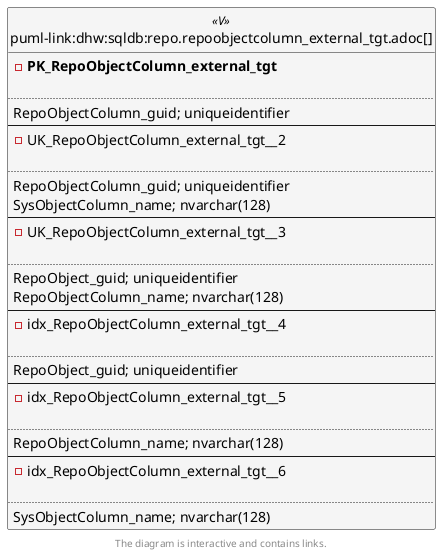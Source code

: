 @startuml
left to right direction
'top to bottom direction
hide circle
'avoide "." issues:
set namespaceSeparator none


skinparam class {
  BackgroundColor White
  BackgroundColor<<FN>> Yellow
  BackgroundColor<<FS>> Yellow
  BackgroundColor<<FT>> LightGray
  BackgroundColor<<IF>> Yellow
  BackgroundColor<<IS>> Yellow
  BackgroundColor<<P>> Aqua
  BackgroundColor<<PC>> Aqua
  BackgroundColor<<SN>> Yellow
  BackgroundColor<<SO>> SlateBlue
  BackgroundColor<<TF>> LightGray
  BackgroundColor<<TR>> Tomato
  BackgroundColor<<U>> White
  BackgroundColor<<V>> WhiteSmoke
  BackgroundColor<<X>> Aqua
  BackgroundColor<<external>> AliceBlue
}


entity "puml-link:dhw:sqldb:repo.repoobjectcolumn_external_tgt.adoc[]" as repo.RepoObjectColumn_external_tgt << V >> {
- **PK_RepoObjectColumn_external_tgt**

..
RepoObjectColumn_guid; uniqueidentifier
--
- UK_RepoObjectColumn_external_tgt__2

..
RepoObjectColumn_guid; uniqueidentifier
SysObjectColumn_name; nvarchar(128)
--
- UK_RepoObjectColumn_external_tgt__3

..
RepoObject_guid; uniqueidentifier
RepoObjectColumn_name; nvarchar(128)
--
- idx_RepoObjectColumn_external_tgt__4

..
RepoObject_guid; uniqueidentifier
--
- idx_RepoObjectColumn_external_tgt__5

..
RepoObjectColumn_name; nvarchar(128)
--
- idx_RepoObjectColumn_external_tgt__6

..
SysObjectColumn_name; nvarchar(128)
}

footer The diagram is interactive and contains links.
@enduml

